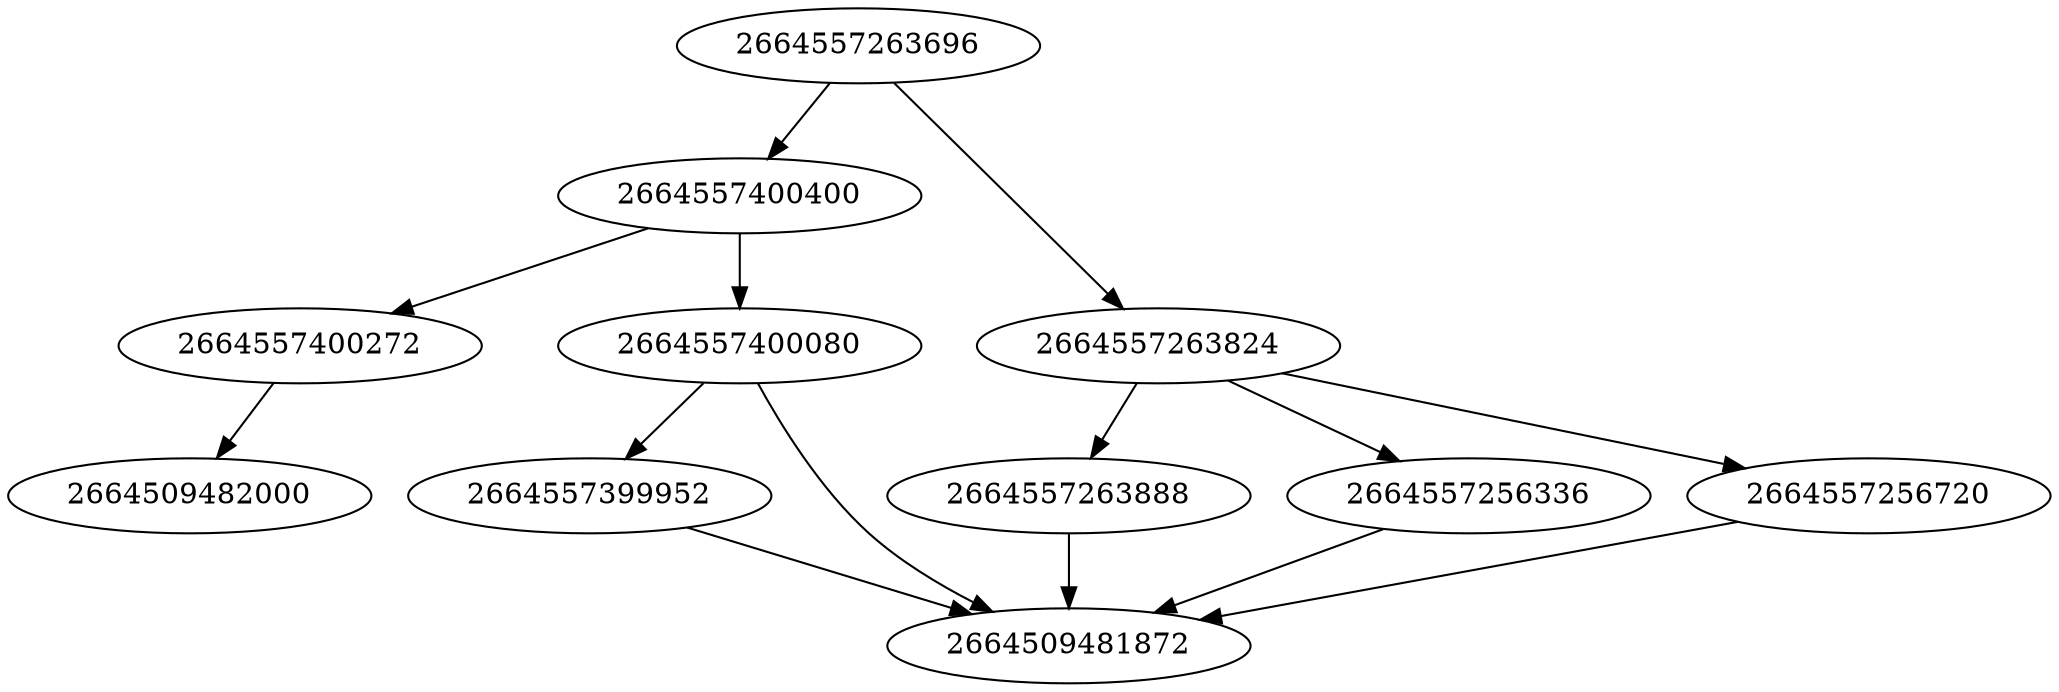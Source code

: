 strict digraph {
2664557399952 [type=Name];
2664557263696 [type=If];
2664557263888 [type=Name];
2664557400400 [type=Assign];
2664557256336 [type=Name];
2664557263824 [type=Call];
2664557256720 [type=Name];
2664557400272 [type=Name];
2664557400080 [type=List];
2664509481872 [type=Load];
2664509482000 [type=Store];
2664557399952 -> 2664509481872;
2664557263696 -> 2664557263824;
2664557263696 -> 2664557400400;
2664557263888 -> 2664509481872;
2664557400400 -> 2664557400272;
2664557400400 -> 2664557400080;
2664557256336 -> 2664509481872;
2664557263824 -> 2664557263888;
2664557263824 -> 2664557256336;
2664557263824 -> 2664557256720;
2664557256720 -> 2664509481872;
2664557400272 -> 2664509482000;
2664557400080 -> 2664557399952;
2664557400080 -> 2664509481872;
}
